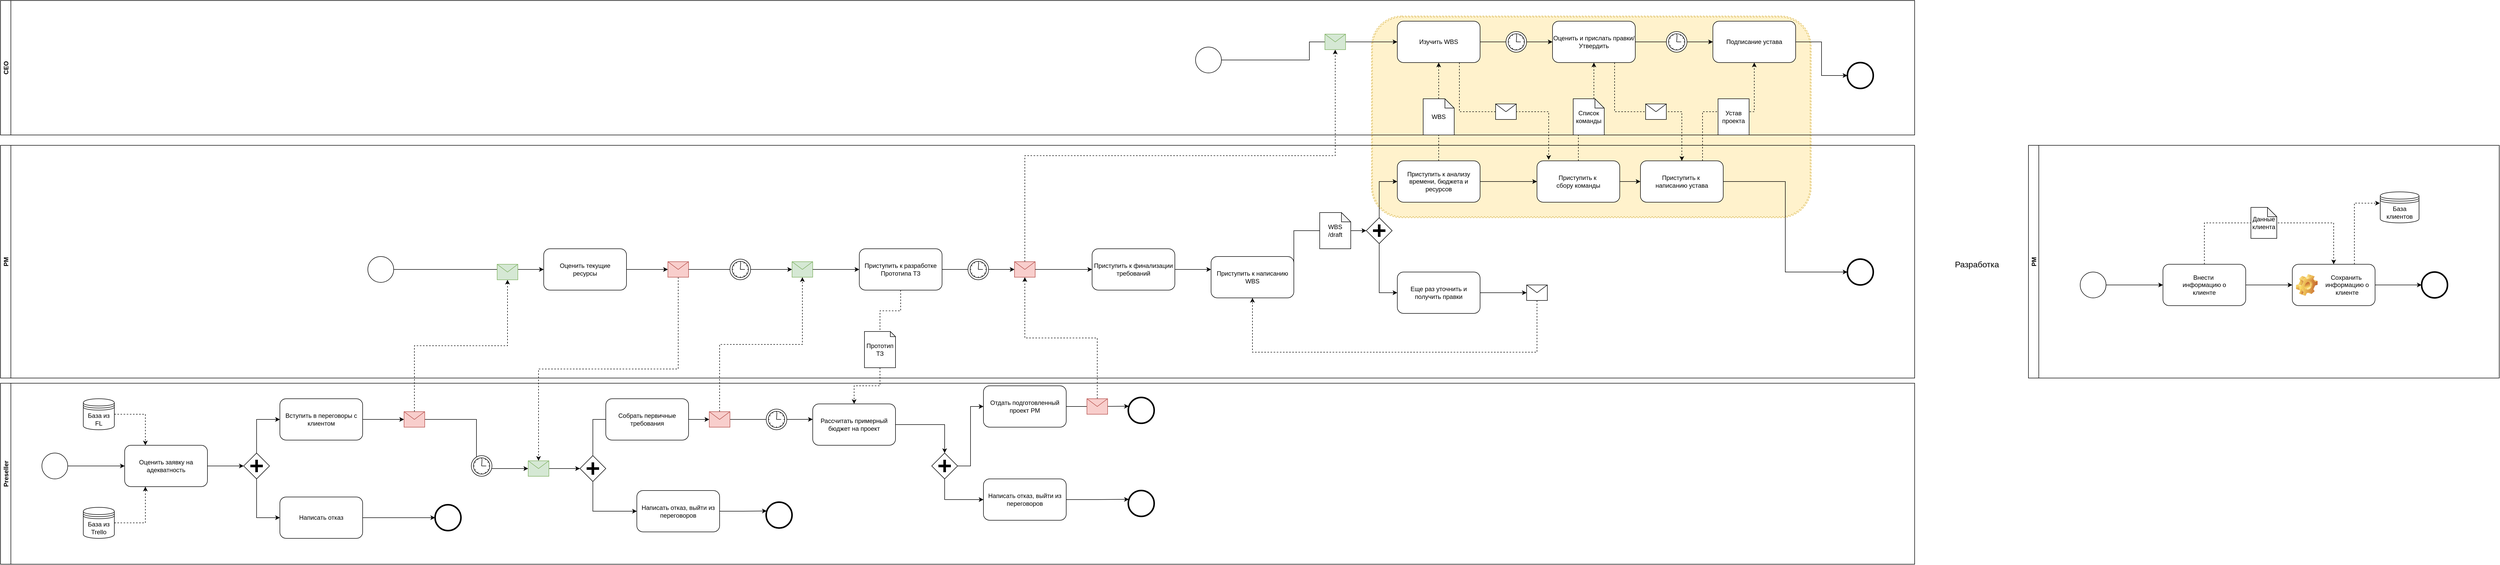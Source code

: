 <mxfile version="15.7.0" type="github">
  <diagram name="Page-1" id="2a216829-ef6e-dabb-86c1-c78162f3ba2b">
    <mxGraphModel dx="1694" dy="877" grid="1" gridSize="10" guides="1" tooltips="1" connect="1" arrows="1" fold="1" page="1" pageScale="1" pageWidth="850" pageHeight="1100" background="none" math="0" shadow="0">
      <root>
        <mxCell id="0" />
        <mxCell id="1" parent="0" />
        <mxCell id="OoCEB7M5SsP2-gog_9_L-263" value="" style="shape=ext;double=1;rounded=1;whiteSpace=wrap;html=1;dashed=1;fontSize=16;align=center;fillColor=#fff2cc;strokeColor=#d6b656;" vertex="1" parent="1">
          <mxGeometry x="2780" y="30" width="850" height="390" as="geometry" />
        </mxCell>
        <mxCell id="OoCEB7M5SsP2-gog_9_L-33" style="edgeStyle=orthogonalEdgeStyle;rounded=0;orthogonalLoop=1;jettySize=auto;html=1;exitX=1;exitY=0.5;exitDx=0;exitDy=0;entryX=0;entryY=0.5;entryDx=0;entryDy=0;" edge="1" parent="1" source="OoCEB7M5SsP2-gog_9_L-34" target="OoCEB7M5SsP2-gog_9_L-38">
          <mxGeometry relative="1" as="geometry" />
        </mxCell>
        <mxCell id="OoCEB7M5SsP2-gog_9_L-34" value="" style="shape=mxgraph.bpmn.shape;html=1;verticalLabelPosition=bottom;labelBackgroundColor=#ffffff;verticalAlign=top;perimeter=ellipsePerimeter;outline=standard;symbol=general;" vertex="1" parent="1">
          <mxGeometry x="210" y="875" width="50" height="50" as="geometry" />
        </mxCell>
        <mxCell id="OoCEB7M5SsP2-gog_9_L-50" style="edgeStyle=orthogonalEdgeStyle;rounded=0;orthogonalLoop=1;jettySize=auto;html=1;exitX=1;exitY=0.5;exitDx=0;exitDy=0;entryX=0;entryY=0.5;entryDx=0;entryDy=0;" edge="1" parent="1" source="OoCEB7M5SsP2-gog_9_L-38" target="OoCEB7M5SsP2-gog_9_L-49">
          <mxGeometry relative="1" as="geometry" />
        </mxCell>
        <mxCell id="OoCEB7M5SsP2-gog_9_L-38" value="&lt;span style=&quot;white-space: pre&quot;&gt;О&lt;/span&gt;ценить заявку на&lt;br&gt;адекватность" style="shape=ext;rounded=1;html=1;whiteSpace=wrap;" vertex="1" parent="1">
          <mxGeometry x="370" y="860" width="160" height="80" as="geometry" />
        </mxCell>
        <mxCell id="OoCEB7M5SsP2-gog_9_L-46" style="edgeStyle=orthogonalEdgeStyle;rounded=0;orthogonalLoop=1;jettySize=auto;html=1;exitX=1;exitY=0.5;exitDx=0;exitDy=0;entryX=0.25;entryY=0;entryDx=0;entryDy=0;dashed=1;" edge="1" parent="1" source="OoCEB7M5SsP2-gog_9_L-45" target="OoCEB7M5SsP2-gog_9_L-38">
          <mxGeometry relative="1" as="geometry" />
        </mxCell>
        <mxCell id="OoCEB7M5SsP2-gog_9_L-45" value="База из&lt;br&gt;FL" style="shape=datastore;whiteSpace=wrap;html=1;align=center;" vertex="1" parent="1">
          <mxGeometry x="290" y="770" width="60" height="60" as="geometry" />
        </mxCell>
        <mxCell id="OoCEB7M5SsP2-gog_9_L-48" style="edgeStyle=orthogonalEdgeStyle;rounded=0;orthogonalLoop=1;jettySize=auto;html=1;exitX=1;exitY=0.5;exitDx=0;exitDy=0;entryX=0.25;entryY=1;entryDx=0;entryDy=0;dashed=1;" edge="1" parent="1" source="OoCEB7M5SsP2-gog_9_L-47" target="OoCEB7M5SsP2-gog_9_L-38">
          <mxGeometry relative="1" as="geometry" />
        </mxCell>
        <mxCell id="OoCEB7M5SsP2-gog_9_L-47" value="База из Trello" style="shape=datastore;whiteSpace=wrap;html=1;align=center;" vertex="1" parent="1">
          <mxGeometry x="290" y="980" width="60" height="60" as="geometry" />
        </mxCell>
        <mxCell id="OoCEB7M5SsP2-gog_9_L-57" style="edgeStyle=orthogonalEdgeStyle;rounded=0;orthogonalLoop=1;jettySize=auto;html=1;exitX=0.5;exitY=0;exitDx=0;exitDy=0;entryX=0;entryY=0.5;entryDx=0;entryDy=0;" edge="1" parent="1" source="OoCEB7M5SsP2-gog_9_L-49" target="OoCEB7M5SsP2-gog_9_L-54">
          <mxGeometry relative="1" as="geometry" />
        </mxCell>
        <mxCell id="OoCEB7M5SsP2-gog_9_L-58" style="edgeStyle=orthogonalEdgeStyle;rounded=0;orthogonalLoop=1;jettySize=auto;html=1;exitX=0.5;exitY=1;exitDx=0;exitDy=0;entryX=0;entryY=0.5;entryDx=0;entryDy=0;" edge="1" parent="1" source="OoCEB7M5SsP2-gog_9_L-49" target="OoCEB7M5SsP2-gog_9_L-56">
          <mxGeometry relative="1" as="geometry" />
        </mxCell>
        <mxCell id="OoCEB7M5SsP2-gog_9_L-49" value="" style="shape=mxgraph.bpmn.shape;html=1;verticalLabelPosition=bottom;labelBackgroundColor=#ffffff;verticalAlign=top;perimeter=rhombusPerimeter;background=gateway;outline=none;symbol=parallelGw;" vertex="1" parent="1">
          <mxGeometry x="600" y="875" width="50" height="50" as="geometry" />
        </mxCell>
        <mxCell id="OoCEB7M5SsP2-gog_9_L-155" style="edgeStyle=orthogonalEdgeStyle;rounded=0;orthogonalLoop=1;jettySize=auto;html=1;exitX=1;exitY=0.5;exitDx=0;exitDy=0;entryX=0;entryY=0.5;entryDx=0;entryDy=0;" edge="1" parent="1" source="OoCEB7M5SsP2-gog_9_L-54" target="OoCEB7M5SsP2-gog_9_L-65">
          <mxGeometry relative="1" as="geometry" />
        </mxCell>
        <mxCell id="OoCEB7M5SsP2-gog_9_L-54" value="Вступить в переговоры с клиентом" style="shape=ext;rounded=1;html=1;whiteSpace=wrap;" vertex="1" parent="1">
          <mxGeometry x="670" y="770" width="160" height="80" as="geometry" />
        </mxCell>
        <mxCell id="OoCEB7M5SsP2-gog_9_L-103" style="edgeStyle=orthogonalEdgeStyle;rounded=0;orthogonalLoop=1;jettySize=auto;html=1;exitX=1;exitY=0.5;exitDx=0;exitDy=0;entryX=0;entryY=0.5;entryDx=0;entryDy=0;" edge="1" parent="1" source="OoCEB7M5SsP2-gog_9_L-56" target="OoCEB7M5SsP2-gog_9_L-101">
          <mxGeometry relative="1" as="geometry" />
        </mxCell>
        <mxCell id="OoCEB7M5SsP2-gog_9_L-56" value="Написать отказ" style="shape=ext;rounded=1;html=1;whiteSpace=wrap;" vertex="1" parent="1">
          <mxGeometry x="670" y="960" width="160" height="80" as="geometry" />
        </mxCell>
        <mxCell id="OoCEB7M5SsP2-gog_9_L-100" style="edgeStyle=orthogonalEdgeStyle;rounded=0;orthogonalLoop=1;jettySize=auto;html=1;exitX=0.5;exitY=0;exitDx=0;exitDy=0;entryX=0.5;entryY=1;entryDx=0;entryDy=0;dashed=1;" edge="1" parent="1" source="OoCEB7M5SsP2-gog_9_L-65" target="OoCEB7M5SsP2-gog_9_L-98">
          <mxGeometry relative="1" as="geometry" />
        </mxCell>
        <mxCell id="OoCEB7M5SsP2-gog_9_L-161" style="edgeStyle=orthogonalEdgeStyle;rounded=0;orthogonalLoop=1;jettySize=auto;html=1;exitX=1;exitY=0.5;exitDx=0;exitDy=0;entryX=0;entryY=0.5;entryDx=0;entryDy=0;" edge="1" parent="1" source="OoCEB7M5SsP2-gog_9_L-65" target="OoCEB7M5SsP2-gog_9_L-119">
          <mxGeometry relative="1" as="geometry" />
        </mxCell>
        <mxCell id="OoCEB7M5SsP2-gog_9_L-65" value="" style="shape=message;whiteSpace=wrap;html=1;fillColor=#f8cecc;strokeColor=#b85450;" vertex="1" parent="1">
          <mxGeometry x="910" y="795" width="40" height="30" as="geometry" />
        </mxCell>
        <mxCell id="OoCEB7M5SsP2-gog_9_L-106" style="edgeStyle=orthogonalEdgeStyle;rounded=0;orthogonalLoop=1;jettySize=auto;html=1;exitX=0.5;exitY=1;exitDx=0;exitDy=0;entryX=0;entryY=0.5;entryDx=0;entryDy=0;" edge="1" parent="1" source="OoCEB7M5SsP2-gog_9_L-96" target="OoCEB7M5SsP2-gog_9_L-105">
          <mxGeometry relative="1" as="geometry" />
        </mxCell>
        <mxCell id="OoCEB7M5SsP2-gog_9_L-96" value="" style="shape=mxgraph.bpmn.shape;html=1;verticalLabelPosition=bottom;labelBackgroundColor=#ffffff;verticalAlign=top;perimeter=rhombusPerimeter;background=gateway;outline=none;symbol=parallelGw;" vertex="1" parent="1">
          <mxGeometry x="1250" y="880" width="50" height="50" as="geometry" />
        </mxCell>
        <mxCell id="OoCEB7M5SsP2-gog_9_L-101" value="" style="shape=mxgraph.bpmn.shape;html=1;verticalLabelPosition=bottom;labelBackgroundColor=#ffffff;verticalAlign=top;perimeter=ellipsePerimeter;outline=end;symbol=general;" vertex="1" parent="1">
          <mxGeometry x="970" y="975" width="50" height="50" as="geometry" />
        </mxCell>
        <mxCell id="OoCEB7M5SsP2-gog_9_L-125" style="edgeStyle=orthogonalEdgeStyle;rounded=0;orthogonalLoop=1;jettySize=auto;html=1;exitX=1;exitY=0.5;exitDx=0;exitDy=0;entryX=0.02;entryY=0.34;entryDx=0;entryDy=0;entryPerimeter=0;" edge="1" parent="1" source="OoCEB7M5SsP2-gog_9_L-105" target="OoCEB7M5SsP2-gog_9_L-124">
          <mxGeometry relative="1" as="geometry" />
        </mxCell>
        <mxCell id="OoCEB7M5SsP2-gog_9_L-105" value="Написать отказ, выйти из переговоров" style="shape=ext;rounded=1;html=1;whiteSpace=wrap;" vertex="1" parent="1">
          <mxGeometry x="1360" y="947.5" width="160" height="80" as="geometry" />
        </mxCell>
        <mxCell id="OoCEB7M5SsP2-gog_9_L-128" style="edgeStyle=orthogonalEdgeStyle;rounded=0;orthogonalLoop=1;jettySize=auto;html=1;exitX=0.5;exitY=0;exitDx=0;exitDy=0;entryX=0.5;entryY=1;entryDx=0;entryDy=0;dashed=1;" edge="1" parent="1" source="OoCEB7M5SsP2-gog_9_L-108" target="OoCEB7M5SsP2-gog_9_L-126">
          <mxGeometry relative="1" as="geometry" />
        </mxCell>
        <mxCell id="OoCEB7M5SsP2-gog_9_L-153" style="edgeStyle=orthogonalEdgeStyle;rounded=0;orthogonalLoop=1;jettySize=auto;html=1;exitX=1;exitY=0.5;exitDx=0;exitDy=0;entryX=0;entryY=0.374;entryDx=0;entryDy=0;entryPerimeter=0;" edge="1" parent="1" source="OoCEB7M5SsP2-gog_9_L-108" target="OoCEB7M5SsP2-gog_9_L-110">
          <mxGeometry relative="1" as="geometry" />
        </mxCell>
        <mxCell id="OoCEB7M5SsP2-gog_9_L-108" value="" style="shape=message;whiteSpace=wrap;html=1;fillColor=#f8cecc;strokeColor=#b85450;" vertex="1" parent="1">
          <mxGeometry x="1500" y="795" width="40" height="30" as="geometry" />
        </mxCell>
        <mxCell id="OoCEB7M5SsP2-gog_9_L-137" style="edgeStyle=orthogonalEdgeStyle;rounded=0;orthogonalLoop=1;jettySize=auto;html=1;exitX=1;exitY=0.5;exitDx=0;exitDy=0;entryX=0.5;entryY=0;entryDx=0;entryDy=0;" edge="1" parent="1" source="OoCEB7M5SsP2-gog_9_L-110" target="OoCEB7M5SsP2-gog_9_L-136">
          <mxGeometry relative="1" as="geometry" />
        </mxCell>
        <mxCell id="OoCEB7M5SsP2-gog_9_L-110" value="Рассчитать примерный бюджет на проект" style="shape=ext;rounded=1;html=1;whiteSpace=wrap;" vertex="1" parent="1">
          <mxGeometry x="1700" y="780" width="160" height="80" as="geometry" />
        </mxCell>
        <mxCell id="OoCEB7M5SsP2-gog_9_L-111" value="" style="shape=mxgraph.bpmn.timer_start;perimeter=ellipsePerimeter;html=1;labelPosition=right;labelBackgroundColor=#ffffff;align=left;" vertex="1" parent="1">
          <mxGeometry x="1610" y="785" width="40" height="50" as="geometry" />
        </mxCell>
        <mxCell id="OoCEB7M5SsP2-gog_9_L-123" style="edgeStyle=orthogonalEdgeStyle;rounded=0;orthogonalLoop=1;jettySize=auto;html=1;exitX=0.5;exitY=1;exitDx=0;exitDy=0;entryX=0.5;entryY=0;entryDx=0;entryDy=0;dashed=1;" edge="1" parent="1" source="OoCEB7M5SsP2-gog_9_L-117" target="OoCEB7M5SsP2-gog_9_L-119">
          <mxGeometry relative="1" as="geometry" />
        </mxCell>
        <mxCell id="OoCEB7M5SsP2-gog_9_L-159" style="edgeStyle=orthogonalEdgeStyle;rounded=0;orthogonalLoop=1;jettySize=auto;html=1;exitX=1;exitY=0.5;exitDx=0;exitDy=0;entryX=0;entryY=0.5;entryDx=0;entryDy=0;" edge="1" parent="1" source="OoCEB7M5SsP2-gog_9_L-119" target="OoCEB7M5SsP2-gog_9_L-96">
          <mxGeometry relative="1" as="geometry" />
        </mxCell>
        <mxCell id="OoCEB7M5SsP2-gog_9_L-119" value="" style="shape=message;whiteSpace=wrap;html=1;fillColor=#d5e8d4;strokeColor=#82b366;" vertex="1" parent="1">
          <mxGeometry x="1150" y="890" width="40" height="30" as="geometry" />
        </mxCell>
        <mxCell id="OoCEB7M5SsP2-gog_9_L-124" value="" style="shape=mxgraph.bpmn.shape;html=1;verticalLabelPosition=bottom;labelBackgroundColor=#ffffff;verticalAlign=top;perimeter=ellipsePerimeter;outline=end;symbol=general;" vertex="1" parent="1">
          <mxGeometry x="1610" y="970" width="50" height="50" as="geometry" />
        </mxCell>
        <mxCell id="OoCEB7M5SsP2-gog_9_L-135" style="edgeStyle=orthogonalEdgeStyle;rounded=0;orthogonalLoop=1;jettySize=auto;html=1;exitX=0.5;exitY=1;exitDx=0;exitDy=0;entryX=0.5;entryY=0;entryDx=0;entryDy=0;dashed=1;startArrow=none;" edge="1" parent="1" source="OoCEB7M5SsP2-gog_9_L-131" target="OoCEB7M5SsP2-gog_9_L-110">
          <mxGeometry relative="1" as="geometry" />
        </mxCell>
        <mxCell id="OoCEB7M5SsP2-gog_9_L-152" style="edgeStyle=orthogonalEdgeStyle;rounded=0;orthogonalLoop=1;jettySize=auto;html=1;exitX=1;exitY=0.5;exitDx=0;exitDy=0;entryX=0;entryY=0.5;entryDx=0;entryDy=0;" edge="1" parent="1" source="OoCEB7M5SsP2-gog_9_L-132" target="OoCEB7M5SsP2-gog_9_L-108">
          <mxGeometry relative="1" as="geometry" />
        </mxCell>
        <mxCell id="OoCEB7M5SsP2-gog_9_L-132" value="Собрать первичные&lt;br&gt;требования" style="shape=ext;rounded=1;html=1;whiteSpace=wrap;" vertex="1" parent="1">
          <mxGeometry x="1300" y="770" width="160" height="80" as="geometry" />
        </mxCell>
        <mxCell id="OoCEB7M5SsP2-gog_9_L-133" value="" style="edgeStyle=orthogonalEdgeStyle;rounded=0;orthogonalLoop=1;jettySize=auto;html=1;exitX=0.5;exitY=0;exitDx=0;exitDy=0;entryX=0;entryY=0.5;entryDx=0;entryDy=0;endArrow=none;" edge="1" parent="1" source="OoCEB7M5SsP2-gog_9_L-96" target="OoCEB7M5SsP2-gog_9_L-132">
          <mxGeometry relative="1" as="geometry">
            <mxPoint x="1275" y="880" as="sourcePoint" />
            <mxPoint x="1500" y="810" as="targetPoint" />
          </mxGeometry>
        </mxCell>
        <mxCell id="OoCEB7M5SsP2-gog_9_L-141" style="edgeStyle=orthogonalEdgeStyle;rounded=0;orthogonalLoop=1;jettySize=auto;html=1;exitX=0.5;exitY=1;exitDx=0;exitDy=0;entryX=0;entryY=0.5;entryDx=0;entryDy=0;" edge="1" parent="1" source="OoCEB7M5SsP2-gog_9_L-136" target="OoCEB7M5SsP2-gog_9_L-139">
          <mxGeometry relative="1" as="geometry" />
        </mxCell>
        <mxCell id="OoCEB7M5SsP2-gog_9_L-146" style="edgeStyle=orthogonalEdgeStyle;rounded=0;orthogonalLoop=1;jettySize=auto;html=1;exitX=1;exitY=0.5;exitDx=0;exitDy=0;entryX=0;entryY=0.5;entryDx=0;entryDy=0;" edge="1" parent="1" source="OoCEB7M5SsP2-gog_9_L-136" target="OoCEB7M5SsP2-gog_9_L-144">
          <mxGeometry relative="1" as="geometry" />
        </mxCell>
        <mxCell id="OoCEB7M5SsP2-gog_9_L-136" value="" style="shape=mxgraph.bpmn.shape;html=1;verticalLabelPosition=bottom;labelBackgroundColor=#ffffff;verticalAlign=top;perimeter=rhombusPerimeter;background=gateway;outline=none;symbol=parallelGw;" vertex="1" parent="1">
          <mxGeometry x="1930" y="875" width="50" height="50" as="geometry" />
        </mxCell>
        <mxCell id="OoCEB7M5SsP2-gog_9_L-138" style="edgeStyle=orthogonalEdgeStyle;rounded=0;orthogonalLoop=1;jettySize=auto;html=1;exitX=1;exitY=0.5;exitDx=0;exitDy=0;entryX=0.02;entryY=0.34;entryDx=0;entryDy=0;entryPerimeter=0;" edge="1" parent="1" source="OoCEB7M5SsP2-gog_9_L-139" target="OoCEB7M5SsP2-gog_9_L-140">
          <mxGeometry relative="1" as="geometry" />
        </mxCell>
        <mxCell id="OoCEB7M5SsP2-gog_9_L-139" value="Написать отказ, выйти из переговоров" style="shape=ext;rounded=1;html=1;whiteSpace=wrap;" vertex="1" parent="1">
          <mxGeometry x="2030" y="925" width="160" height="80" as="geometry" />
        </mxCell>
        <mxCell id="OoCEB7M5SsP2-gog_9_L-143" style="edgeStyle=orthogonalEdgeStyle;rounded=0;orthogonalLoop=1;jettySize=auto;html=1;exitX=1;exitY=0.5;exitDx=0;exitDy=0;entryX=0.02;entryY=0.34;entryDx=0;entryDy=0;entryPerimeter=0;" edge="1" parent="1" source="OoCEB7M5SsP2-gog_9_L-144" target="OoCEB7M5SsP2-gog_9_L-145">
          <mxGeometry relative="1" as="geometry" />
        </mxCell>
        <mxCell id="OoCEB7M5SsP2-gog_9_L-144" value="Отдать подготовленный проект PM" style="shape=ext;rounded=1;html=1;whiteSpace=wrap;" vertex="1" parent="1">
          <mxGeometry x="2030" y="745" width="160" height="80" as="geometry" />
        </mxCell>
        <mxCell id="OoCEB7M5SsP2-gog_9_L-145" value="" style="shape=mxgraph.bpmn.shape;html=1;verticalLabelPosition=bottom;labelBackgroundColor=#ffffff;verticalAlign=top;perimeter=ellipsePerimeter;outline=end;symbol=general;" vertex="1" parent="1">
          <mxGeometry x="2310" y="767.5" width="50" height="50" as="geometry" />
        </mxCell>
        <mxCell id="OoCEB7M5SsP2-gog_9_L-154" style="edgeStyle=orthogonalEdgeStyle;rounded=0;orthogonalLoop=1;jettySize=auto;html=1;exitX=0.5;exitY=0;exitDx=0;exitDy=0;entryX=0.5;entryY=1;entryDx=0;entryDy=0;dashed=1;" edge="1" parent="1" source="OoCEB7M5SsP2-gog_9_L-147" target="OoCEB7M5SsP2-gog_9_L-148">
          <mxGeometry relative="1" as="geometry" />
        </mxCell>
        <mxCell id="OoCEB7M5SsP2-gog_9_L-147" value="" style="shape=message;whiteSpace=wrap;html=1;fillColor=#f8cecc;strokeColor=#b85450;" vertex="1" parent="1">
          <mxGeometry x="2230" y="770" width="40" height="30" as="geometry" />
        </mxCell>
        <mxCell id="OoCEB7M5SsP2-gog_9_L-213" style="edgeStyle=orthogonalEdgeStyle;rounded=0;orthogonalLoop=1;jettySize=auto;html=1;exitX=0.5;exitY=0;exitDx=0;exitDy=0;entryX=0.5;entryY=1;entryDx=0;entryDy=0;dashed=1;" edge="1" parent="1" source="OoCEB7M5SsP2-gog_9_L-148" target="OoCEB7M5SsP2-gog_9_L-211">
          <mxGeometry relative="1" as="geometry" />
        </mxCell>
        <mxCell id="OoCEB7M5SsP2-gog_9_L-156" value="" style="shape=mxgraph.bpmn.timer_start;perimeter=ellipsePerimeter;html=1;labelPosition=right;labelBackgroundColor=#ffffff;align=left;" vertex="1" parent="1">
          <mxGeometry x="1040" y="875" width="40" height="50" as="geometry" />
        </mxCell>
        <mxCell id="OoCEB7M5SsP2-gog_9_L-171" style="edgeStyle=orthogonalEdgeStyle;rounded=0;orthogonalLoop=1;jettySize=auto;html=1;exitX=1;exitY=0.5;exitDx=0;exitDy=0;entryX=0;entryY=0.5;entryDx=0;entryDy=0;" edge="1" parent="1" source="OoCEB7M5SsP2-gog_9_L-166" target="OoCEB7M5SsP2-gog_9_L-170">
          <mxGeometry relative="1" as="geometry">
            <Array as="points">
              <mxPoint x="2630" y="445" />
            </Array>
          </mxGeometry>
        </mxCell>
        <mxCell id="OoCEB7M5SsP2-gog_9_L-168" value="WBS&lt;br&gt;/draft" style="shape=note;whiteSpace=wrap;html=1;backgroundOutline=1;darkOpacity=0.05;align=center;size=18;" vertex="1" parent="1">
          <mxGeometry x="2680" y="410" width="60" height="70" as="geometry" />
        </mxCell>
        <mxCell id="OoCEB7M5SsP2-gog_9_L-174" style="edgeStyle=orthogonalEdgeStyle;rounded=0;orthogonalLoop=1;jettySize=auto;html=1;exitX=0.5;exitY=1;exitDx=0;exitDy=0;entryX=0;entryY=0.5;entryDx=0;entryDy=0;" edge="1" parent="1" source="OoCEB7M5SsP2-gog_9_L-170" target="OoCEB7M5SsP2-gog_9_L-173">
          <mxGeometry relative="1" as="geometry" />
        </mxCell>
        <mxCell id="OoCEB7M5SsP2-gog_9_L-184" style="edgeStyle=orthogonalEdgeStyle;rounded=0;orthogonalLoop=1;jettySize=auto;html=1;exitX=0.5;exitY=0;exitDx=0;exitDy=0;entryX=0;entryY=0.5;entryDx=0;entryDy=0;" edge="1" parent="1" source="OoCEB7M5SsP2-gog_9_L-170" target="OoCEB7M5SsP2-gog_9_L-181">
          <mxGeometry relative="1" as="geometry" />
        </mxCell>
        <mxCell id="OoCEB7M5SsP2-gog_9_L-170" value="" style="shape=mxgraph.bpmn.shape;html=1;verticalLabelPosition=bottom;labelBackgroundColor=#ffffff;verticalAlign=top;perimeter=rhombusPerimeter;background=gateway;outline=none;symbol=parallelGw;" vertex="1" parent="1">
          <mxGeometry x="2770" y="420" width="50" height="50" as="geometry" />
        </mxCell>
        <mxCell id="OoCEB7M5SsP2-gog_9_L-183" style="edgeStyle=orthogonalEdgeStyle;rounded=0;orthogonalLoop=1;jettySize=auto;html=1;exitX=1;exitY=0.5;exitDx=0;exitDy=0;entryX=0;entryY=0.5;entryDx=0;entryDy=0;" edge="1" parent="1" source="OoCEB7M5SsP2-gog_9_L-173" target="OoCEB7M5SsP2-gog_9_L-178">
          <mxGeometry relative="1" as="geometry" />
        </mxCell>
        <mxCell id="OoCEB7M5SsP2-gog_9_L-173" value="Еще раз уточнить и получить правки" style="shape=ext;rounded=1;html=1;whiteSpace=wrap;" vertex="1" parent="1">
          <mxGeometry x="2830" y="525" width="160" height="80" as="geometry" />
        </mxCell>
        <mxCell id="OoCEB7M5SsP2-gog_9_L-180" style="edgeStyle=orthogonalEdgeStyle;rounded=0;orthogonalLoop=1;jettySize=auto;html=1;exitX=0.5;exitY=1;exitDx=0;exitDy=0;entryX=0.5;entryY=1;entryDx=0;entryDy=0;dashed=1;" edge="1" parent="1" source="OoCEB7M5SsP2-gog_9_L-178" target="OoCEB7M5SsP2-gog_9_L-166">
          <mxGeometry relative="1" as="geometry">
            <Array as="points">
              <mxPoint x="3100" y="680" />
              <mxPoint x="2550" y="680" />
            </Array>
          </mxGeometry>
        </mxCell>
        <mxCell id="OoCEB7M5SsP2-gog_9_L-178" value="" style="shape=message;whiteSpace=wrap;html=1;" vertex="1" parent="1">
          <mxGeometry x="3080" y="550" width="40" height="30" as="geometry" />
        </mxCell>
        <mxCell id="OoCEB7M5SsP2-gog_9_L-186" style="edgeStyle=orthogonalEdgeStyle;rounded=0;orthogonalLoop=1;jettySize=auto;html=1;exitX=0.5;exitY=0;exitDx=0;exitDy=0;entryX=0.5;entryY=1;entryDx=0;entryDy=0;startArrow=none;dashed=1;" edge="1" parent="1" source="OoCEB7M5SsP2-gog_9_L-187" target="OoCEB7M5SsP2-gog_9_L-185">
          <mxGeometry relative="1" as="geometry" />
        </mxCell>
        <mxCell id="OoCEB7M5SsP2-gog_9_L-192" style="edgeStyle=orthogonalEdgeStyle;rounded=0;orthogonalLoop=1;jettySize=auto;html=1;exitX=1;exitY=0.5;exitDx=0;exitDy=0;entryX=0;entryY=0.5;entryDx=0;entryDy=0;" edge="1" parent="1" source="OoCEB7M5SsP2-gog_9_L-181" target="OoCEB7M5SsP2-gog_9_L-191">
          <mxGeometry relative="1" as="geometry" />
        </mxCell>
        <mxCell id="OoCEB7M5SsP2-gog_9_L-181" value="Приступить к анализу времени, бюджета и ресурсов" style="shape=ext;rounded=1;html=1;whiteSpace=wrap;" vertex="1" parent="1">
          <mxGeometry x="2830" y="310" width="160" height="80" as="geometry" />
        </mxCell>
        <mxCell id="OoCEB7M5SsP2-gog_9_L-200" style="edgeStyle=orthogonalEdgeStyle;rounded=0;orthogonalLoop=1;jettySize=auto;html=1;exitX=0.75;exitY=1;exitDx=0;exitDy=0;entryX=0.141;entryY=-0.025;entryDx=0;entryDy=0;entryPerimeter=0;dashed=1;" edge="1" parent="1" source="OoCEB7M5SsP2-gog_9_L-185" target="OoCEB7M5SsP2-gog_9_L-191">
          <mxGeometry relative="1" as="geometry" />
        </mxCell>
        <mxCell id="OoCEB7M5SsP2-gog_9_L-187" value="WBS" style="shape=note;whiteSpace=wrap;html=1;backgroundOutline=1;darkOpacity=0.05;align=center;size=18;" vertex="1" parent="1">
          <mxGeometry x="2880" y="190" width="60" height="70" as="geometry" />
        </mxCell>
        <mxCell id="OoCEB7M5SsP2-gog_9_L-188" value="" style="edgeStyle=orthogonalEdgeStyle;rounded=0;orthogonalLoop=1;jettySize=auto;html=1;exitX=0.5;exitY=0;exitDx=0;exitDy=0;entryX=0.5;entryY=1;entryDx=0;entryDy=0;endArrow=none;dashed=1;" edge="1" parent="1" source="OoCEB7M5SsP2-gog_9_L-181" target="OoCEB7M5SsP2-gog_9_L-187">
          <mxGeometry relative="1" as="geometry">
            <mxPoint x="2910" y="310" as="sourcePoint" />
            <mxPoint x="2910" y="200" as="targetPoint" />
          </mxGeometry>
        </mxCell>
        <mxCell id="OoCEB7M5SsP2-gog_9_L-199" style="edgeStyle=orthogonalEdgeStyle;rounded=0;orthogonalLoop=1;jettySize=auto;html=1;exitX=0.75;exitY=1;exitDx=0;exitDy=0;entryX=0.5;entryY=0;entryDx=0;entryDy=0;dashed=1;" edge="1" parent="1" source="OoCEB7M5SsP2-gog_9_L-190" target="OoCEB7M5SsP2-gog_9_L-196">
          <mxGeometry relative="1" as="geometry" />
        </mxCell>
        <mxCell id="OoCEB7M5SsP2-gog_9_L-195" style="edgeStyle=orthogonalEdgeStyle;rounded=0;orthogonalLoop=1;jettySize=auto;html=1;exitX=0.5;exitY=0;exitDx=0;exitDy=0;entryX=0.5;entryY=1;entryDx=0;entryDy=0;dashed=1;" edge="1" parent="1" source="OoCEB7M5SsP2-gog_9_L-191" target="OoCEB7M5SsP2-gog_9_L-190">
          <mxGeometry relative="1" as="geometry" />
        </mxCell>
        <mxCell id="OoCEB7M5SsP2-gog_9_L-207" style="edgeStyle=orthogonalEdgeStyle;rounded=0;orthogonalLoop=1;jettySize=auto;html=1;exitX=1;exitY=0.5;exitDx=0;exitDy=0;entryX=0;entryY=0.5;entryDx=0;entryDy=0;" edge="1" parent="1" source="OoCEB7M5SsP2-gog_9_L-191" target="OoCEB7M5SsP2-gog_9_L-196">
          <mxGeometry relative="1" as="geometry" />
        </mxCell>
        <mxCell id="OoCEB7M5SsP2-gog_9_L-191" value="Приступить к&amp;nbsp;&lt;br&gt;сбору команды" style="shape=ext;rounded=1;html=1;whiteSpace=wrap;" vertex="1" parent="1">
          <mxGeometry x="3100" y="310" width="160" height="80" as="geometry" />
        </mxCell>
        <mxCell id="OoCEB7M5SsP2-gog_9_L-193" value="" style="shape=message;whiteSpace=wrap;html=1;" vertex="1" parent="1">
          <mxGeometry x="3020" y="200" width="40" height="30" as="geometry" />
        </mxCell>
        <mxCell id="OoCEB7M5SsP2-gog_9_L-206" style="edgeStyle=orthogonalEdgeStyle;rounded=0;orthogonalLoop=1;jettySize=auto;html=1;exitX=0.75;exitY=0;exitDx=0;exitDy=0;entryX=0.5;entryY=1;entryDx=0;entryDy=0;dashed=1;" edge="1" parent="1" source="OoCEB7M5SsP2-gog_9_L-196" target="OoCEB7M5SsP2-gog_9_L-201">
          <mxGeometry relative="1" as="geometry" />
        </mxCell>
        <mxCell id="OoCEB7M5SsP2-gog_9_L-240" style="edgeStyle=orthogonalEdgeStyle;rounded=0;orthogonalLoop=1;jettySize=auto;html=1;exitX=1;exitY=0.5;exitDx=0;exitDy=0;entryX=0;entryY=0.5;entryDx=0;entryDy=0;" edge="1" parent="1" source="OoCEB7M5SsP2-gog_9_L-196" target="OoCEB7M5SsP2-gog_9_L-234">
          <mxGeometry relative="1" as="geometry" />
        </mxCell>
        <mxCell id="OoCEB7M5SsP2-gog_9_L-196" value="Приступить к&amp;nbsp;&lt;br&gt;написанию устава" style="shape=ext;rounded=1;html=1;whiteSpace=wrap;" vertex="1" parent="1">
          <mxGeometry x="3300" y="310" width="160" height="80" as="geometry" />
        </mxCell>
        <mxCell id="OoCEB7M5SsP2-gog_9_L-220" value="CEO" style="swimlane;startSize=20;horizontal=0;align=center;" vertex="1" parent="1">
          <mxGeometry x="130" width="3700" height="260" as="geometry" />
        </mxCell>
        <mxCell id="OoCEB7M5SsP2-gog_9_L-185" value="Изучить WBS" style="shape=ext;rounded=1;html=1;whiteSpace=wrap;" vertex="1" parent="OoCEB7M5SsP2-gog_9_L-220">
          <mxGeometry x="2700" y="40" width="160" height="80" as="geometry" />
        </mxCell>
        <mxCell id="OoCEB7M5SsP2-gog_9_L-190" value="Оценить и прислать правки/ Утвердить" style="shape=ext;rounded=1;html=1;whiteSpace=wrap;" vertex="1" parent="OoCEB7M5SsP2-gog_9_L-220">
          <mxGeometry x="3000" y="40" width="160" height="80" as="geometry" />
        </mxCell>
        <mxCell id="OoCEB7M5SsP2-gog_9_L-208" style="edgeStyle=orthogonalEdgeStyle;rounded=0;orthogonalLoop=1;jettySize=auto;html=1;exitX=1;exitY=0.5;exitDx=0;exitDy=0;entryX=0;entryY=0.5;entryDx=0;entryDy=0;" edge="1" parent="OoCEB7M5SsP2-gog_9_L-220" source="OoCEB7M5SsP2-gog_9_L-185" target="OoCEB7M5SsP2-gog_9_L-190">
          <mxGeometry relative="1" as="geometry" />
        </mxCell>
        <mxCell id="OoCEB7M5SsP2-gog_9_L-201" value="Подписание устава" style="shape=ext;rounded=1;html=1;whiteSpace=wrap;" vertex="1" parent="OoCEB7M5SsP2-gog_9_L-220">
          <mxGeometry x="3310" y="40" width="160" height="80" as="geometry" />
        </mxCell>
        <mxCell id="OoCEB7M5SsP2-gog_9_L-209" style="edgeStyle=orthogonalEdgeStyle;rounded=0;orthogonalLoop=1;jettySize=auto;html=1;exitX=1;exitY=0.5;exitDx=0;exitDy=0;entryX=0;entryY=0.5;entryDx=0;entryDy=0;" edge="1" parent="OoCEB7M5SsP2-gog_9_L-220" source="OoCEB7M5SsP2-gog_9_L-190" target="OoCEB7M5SsP2-gog_9_L-201">
          <mxGeometry relative="1" as="geometry" />
        </mxCell>
        <mxCell id="OoCEB7M5SsP2-gog_9_L-202" value="" style="shape=mxgraph.bpmn.timer_start;perimeter=ellipsePerimeter;html=1;labelPosition=right;labelBackgroundColor=#ffffff;align=left;" vertex="1" parent="OoCEB7M5SsP2-gog_9_L-220">
          <mxGeometry x="2910" y="55" width="40" height="50" as="geometry" />
        </mxCell>
        <mxCell id="OoCEB7M5SsP2-gog_9_L-203" value="" style="shape=mxgraph.bpmn.timer_start;perimeter=ellipsePerimeter;html=1;labelPosition=right;labelBackgroundColor=#ffffff;align=left;" vertex="1" parent="OoCEB7M5SsP2-gog_9_L-220">
          <mxGeometry x="3220" y="55" width="40" height="50" as="geometry" />
        </mxCell>
        <mxCell id="OoCEB7M5SsP2-gog_9_L-212" style="edgeStyle=orthogonalEdgeStyle;rounded=0;orthogonalLoop=1;jettySize=auto;html=1;exitX=1;exitY=0.5;exitDx=0;exitDy=0;entryX=0;entryY=0.5;entryDx=0;entryDy=0;" edge="1" parent="OoCEB7M5SsP2-gog_9_L-220" source="OoCEB7M5SsP2-gog_9_L-210" target="OoCEB7M5SsP2-gog_9_L-185">
          <mxGeometry relative="1" as="geometry" />
        </mxCell>
        <mxCell id="OoCEB7M5SsP2-gog_9_L-210" value="" style="shape=mxgraph.bpmn.shape;html=1;verticalLabelPosition=bottom;labelBackgroundColor=#ffffff;verticalAlign=top;perimeter=ellipsePerimeter;outline=standard;symbol=general;" vertex="1" parent="OoCEB7M5SsP2-gog_9_L-220">
          <mxGeometry x="2310" y="90" width="50" height="50" as="geometry" />
        </mxCell>
        <mxCell id="OoCEB7M5SsP2-gog_9_L-211" value="" style="shape=message;whiteSpace=wrap;html=1;fillColor=#d5e8d4;strokeColor=#82b366;" vertex="1" parent="OoCEB7M5SsP2-gog_9_L-220">
          <mxGeometry x="2560" y="65" width="40" height="30" as="geometry" />
        </mxCell>
        <mxCell id="OoCEB7M5SsP2-gog_9_L-217" value="" style="shape=mxgraph.bpmn.shape;html=1;verticalLabelPosition=bottom;labelBackgroundColor=#ffffff;verticalAlign=top;perimeter=ellipsePerimeter;outline=end;symbol=general;" vertex="1" parent="OoCEB7M5SsP2-gog_9_L-220">
          <mxGeometry x="3570" y="120" width="50" height="50" as="geometry" />
        </mxCell>
        <mxCell id="OoCEB7M5SsP2-gog_9_L-218" style="edgeStyle=orthogonalEdgeStyle;rounded=0;orthogonalLoop=1;jettySize=auto;html=1;exitX=1;exitY=0.5;exitDx=0;exitDy=0;entryX=0;entryY=0.5;entryDx=0;entryDy=0;" edge="1" parent="OoCEB7M5SsP2-gog_9_L-220" source="OoCEB7M5SsP2-gog_9_L-201" target="OoCEB7M5SsP2-gog_9_L-217">
          <mxGeometry relative="1" as="geometry" />
        </mxCell>
        <mxCell id="OoCEB7M5SsP2-gog_9_L-204" value="Список&lt;br&gt;команды" style="shape=note;whiteSpace=wrap;html=1;backgroundOutline=1;darkOpacity=0.05;align=center;size=18;" vertex="1" parent="OoCEB7M5SsP2-gog_9_L-220">
          <mxGeometry x="3040" y="190" width="60" height="70" as="geometry" />
        </mxCell>
        <mxCell id="OoCEB7M5SsP2-gog_9_L-205" value="Устав&lt;br&gt;проекта" style="shape=note;whiteSpace=wrap;html=1;backgroundOutline=1;darkOpacity=0.05;align=center;size=0;" vertex="1" parent="OoCEB7M5SsP2-gog_9_L-220">
          <mxGeometry x="3320" y="190" width="60" height="70" as="geometry" />
        </mxCell>
        <mxCell id="OoCEB7M5SsP2-gog_9_L-197" value="" style="shape=message;whiteSpace=wrap;html=1;" vertex="1" parent="OoCEB7M5SsP2-gog_9_L-220">
          <mxGeometry x="3180" y="200" width="40" height="30" as="geometry" />
        </mxCell>
        <mxCell id="OoCEB7M5SsP2-gog_9_L-222" value="Preseller" style="swimlane;startSize=20;horizontal=0;align=center;" vertex="1" parent="1">
          <mxGeometry x="130" y="740" width="3700" height="350" as="geometry">
            <mxRectangle x="140" y="740" width="3700" height="20" as="alternateBounds" />
          </mxGeometry>
        </mxCell>
        <mxCell id="OoCEB7M5SsP2-gog_9_L-140" value="" style="shape=mxgraph.bpmn.shape;html=1;verticalLabelPosition=bottom;labelBackgroundColor=#ffffff;verticalAlign=top;perimeter=ellipsePerimeter;outline=end;symbol=general;" vertex="1" parent="OoCEB7M5SsP2-gog_9_L-222">
          <mxGeometry x="2180" y="207.5" width="50" height="50" as="geometry" />
        </mxCell>
        <mxCell id="OoCEB7M5SsP2-gog_9_L-223" value="PM" style="swimlane;startSize=20;horizontal=0;align=center;" vertex="1" parent="1">
          <mxGeometry x="130" y="280" width="3700" height="450" as="geometry" />
        </mxCell>
        <mxCell id="OoCEB7M5SsP2-gog_9_L-234" value="" style="shape=mxgraph.bpmn.shape;html=1;verticalLabelPosition=bottom;labelBackgroundColor=#ffffff;verticalAlign=top;perimeter=ellipsePerimeter;outline=end;symbol=general;" vertex="1" parent="OoCEB7M5SsP2-gog_9_L-223">
          <mxGeometry x="3570" y="220" width="50" height="50" as="geometry" />
        </mxCell>
        <mxCell id="OoCEB7M5SsP2-gog_9_L-90" value="" style="shape=mxgraph.bpmn.shape;html=1;verticalLabelPosition=bottom;labelBackgroundColor=#ffffff;verticalAlign=top;perimeter=ellipsePerimeter;outline=standard;symbol=general;" vertex="1" parent="OoCEB7M5SsP2-gog_9_L-223">
          <mxGeometry x="710" y="215" width="50" height="50" as="geometry" />
        </mxCell>
        <mxCell id="OoCEB7M5SsP2-gog_9_L-91" value="Оценить текущие &lt;br&gt;ресурсы" style="shape=ext;rounded=1;html=1;whiteSpace=wrap;" vertex="1" parent="OoCEB7M5SsP2-gog_9_L-223">
          <mxGeometry x="1050" y="200" width="160" height="80" as="geometry" />
        </mxCell>
        <mxCell id="OoCEB7M5SsP2-gog_9_L-95" style="edgeStyle=orthogonalEdgeStyle;rounded=0;orthogonalLoop=1;jettySize=auto;html=1;exitX=1;exitY=0.5;exitDx=0;exitDy=0;entryX=0;entryY=0.5;entryDx=0;entryDy=0;" edge="1" parent="OoCEB7M5SsP2-gog_9_L-223" source="OoCEB7M5SsP2-gog_9_L-90" target="OoCEB7M5SsP2-gog_9_L-91">
          <mxGeometry relative="1" as="geometry" />
        </mxCell>
        <mxCell id="OoCEB7M5SsP2-gog_9_L-98" value="" style="shape=message;whiteSpace=wrap;html=1;fillColor=#d5e8d4;strokeColor=#82b366;" vertex="1" parent="OoCEB7M5SsP2-gog_9_L-223">
          <mxGeometry x="960" y="230" width="40" height="30" as="geometry" />
        </mxCell>
        <mxCell id="OoCEB7M5SsP2-gog_9_L-117" value="" style="shape=message;whiteSpace=wrap;html=1;fillColor=#f8cecc;strokeColor=#b85450;" vertex="1" parent="OoCEB7M5SsP2-gog_9_L-223">
          <mxGeometry x="1290" y="225" width="40" height="30" as="geometry" />
        </mxCell>
        <mxCell id="OoCEB7M5SsP2-gog_9_L-118" style="edgeStyle=orthogonalEdgeStyle;rounded=0;orthogonalLoop=1;jettySize=auto;html=1;exitX=1;exitY=0.5;exitDx=0;exitDy=0;entryX=0;entryY=0.5;entryDx=0;entryDy=0;" edge="1" parent="OoCEB7M5SsP2-gog_9_L-223" source="OoCEB7M5SsP2-gog_9_L-91" target="OoCEB7M5SsP2-gog_9_L-117">
          <mxGeometry relative="1" as="geometry" />
        </mxCell>
        <mxCell id="OoCEB7M5SsP2-gog_9_L-126" value="" style="shape=message;whiteSpace=wrap;html=1;fillColor=#d5e8d4;strokeColor=#82b366;" vertex="1" parent="OoCEB7M5SsP2-gog_9_L-223">
          <mxGeometry x="1530" y="225" width="40" height="30" as="geometry" />
        </mxCell>
        <mxCell id="OoCEB7M5SsP2-gog_9_L-150" style="edgeStyle=orthogonalEdgeStyle;rounded=0;orthogonalLoop=1;jettySize=auto;html=1;exitX=1;exitY=0.5;exitDx=0;exitDy=0;entryX=0;entryY=0.5;entryDx=0;entryDy=0;" edge="1" parent="OoCEB7M5SsP2-gog_9_L-223" source="OoCEB7M5SsP2-gog_9_L-117" target="OoCEB7M5SsP2-gog_9_L-126">
          <mxGeometry relative="1" as="geometry" />
        </mxCell>
        <mxCell id="OoCEB7M5SsP2-gog_9_L-129" value="Приступить к разработке Прототипа ТЗ" style="shape=ext;rounded=1;html=1;whiteSpace=wrap;" vertex="1" parent="OoCEB7M5SsP2-gog_9_L-223">
          <mxGeometry x="1660" y="200" width="160" height="80" as="geometry" />
        </mxCell>
        <mxCell id="OoCEB7M5SsP2-gog_9_L-130" style="edgeStyle=orthogonalEdgeStyle;rounded=0;orthogonalLoop=1;jettySize=auto;html=1;exitX=1;exitY=0.5;exitDx=0;exitDy=0;entryX=0;entryY=0.5;entryDx=0;entryDy=0;" edge="1" parent="OoCEB7M5SsP2-gog_9_L-223" source="OoCEB7M5SsP2-gog_9_L-126" target="OoCEB7M5SsP2-gog_9_L-129">
          <mxGeometry relative="1" as="geometry" />
        </mxCell>
        <mxCell id="OoCEB7M5SsP2-gog_9_L-148" value="" style="shape=message;whiteSpace=wrap;html=1;fillColor=#f8cecc;strokeColor=#b85450;" vertex="1" parent="OoCEB7M5SsP2-gog_9_L-223">
          <mxGeometry x="1960" y="225" width="40" height="30" as="geometry" />
        </mxCell>
        <mxCell id="OoCEB7M5SsP2-gog_9_L-163" style="edgeStyle=orthogonalEdgeStyle;rounded=0;orthogonalLoop=1;jettySize=auto;html=1;exitX=1;exitY=0.5;exitDx=0;exitDy=0;entryX=0;entryY=0.5;entryDx=0;entryDy=0;" edge="1" parent="OoCEB7M5SsP2-gog_9_L-223" source="OoCEB7M5SsP2-gog_9_L-129" target="OoCEB7M5SsP2-gog_9_L-148">
          <mxGeometry relative="1" as="geometry" />
        </mxCell>
        <mxCell id="OoCEB7M5SsP2-gog_9_L-149" value="" style="shape=mxgraph.bpmn.timer_start;perimeter=ellipsePerimeter;html=1;labelPosition=right;labelBackgroundColor=#ffffff;align=left;" vertex="1" parent="OoCEB7M5SsP2-gog_9_L-223">
          <mxGeometry x="1410" y="215" width="40" height="50" as="geometry" />
        </mxCell>
        <mxCell id="OoCEB7M5SsP2-gog_9_L-162" value="" style="shape=mxgraph.bpmn.timer_start;perimeter=ellipsePerimeter;html=1;labelPosition=right;labelBackgroundColor=#ffffff;align=left;" vertex="1" parent="OoCEB7M5SsP2-gog_9_L-223">
          <mxGeometry x="1870" y="215" width="40" height="50" as="geometry" />
        </mxCell>
        <mxCell id="OoCEB7M5SsP2-gog_9_L-167" style="edgeStyle=orthogonalEdgeStyle;rounded=0;orthogonalLoop=1;jettySize=auto;html=1;exitX=1;exitY=0.5;exitDx=0;exitDy=0;entryX=0;entryY=0.5;entryDx=0;entryDy=0;" edge="1" parent="OoCEB7M5SsP2-gog_9_L-223" source="OoCEB7M5SsP2-gog_9_L-164">
          <mxGeometry relative="1" as="geometry">
            <mxPoint x="2340" y="240" as="targetPoint" />
          </mxGeometry>
        </mxCell>
        <mxCell id="OoCEB7M5SsP2-gog_9_L-164" value="Приступить к финализации&lt;br&gt;требований" style="shape=ext;rounded=1;html=1;whiteSpace=wrap;" vertex="1" parent="OoCEB7M5SsP2-gog_9_L-223">
          <mxGeometry x="2110" y="200" width="160" height="80" as="geometry" />
        </mxCell>
        <mxCell id="OoCEB7M5SsP2-gog_9_L-165" style="edgeStyle=orthogonalEdgeStyle;rounded=0;orthogonalLoop=1;jettySize=auto;html=1;exitX=1;exitY=0.5;exitDx=0;exitDy=0;entryX=0;entryY=0.5;entryDx=0;entryDy=0;" edge="1" parent="OoCEB7M5SsP2-gog_9_L-223" source="OoCEB7M5SsP2-gog_9_L-148" target="OoCEB7M5SsP2-gog_9_L-164">
          <mxGeometry relative="1" as="geometry" />
        </mxCell>
        <mxCell id="OoCEB7M5SsP2-gog_9_L-166" value="Приступить к написанию&lt;br&gt;WBS" style="shape=ext;rounded=1;html=1;whiteSpace=wrap;" vertex="1" parent="OoCEB7M5SsP2-gog_9_L-223">
          <mxGeometry x="2340" y="215" width="160" height="80" as="geometry" />
        </mxCell>
        <mxCell id="OoCEB7M5SsP2-gog_9_L-253" value="PM" style="swimlane;startSize=20;horizontal=0;align=center;" vertex="1" parent="1">
          <mxGeometry x="4050" y="280" width="910" height="450" as="geometry" />
        </mxCell>
        <mxCell id="OoCEB7M5SsP2-gog_9_L-243" value="" style="shape=mxgraph.bpmn.shape;html=1;verticalLabelPosition=bottom;labelBackgroundColor=#ffffff;verticalAlign=top;perimeter=ellipsePerimeter;outline=standard;symbol=general;" vertex="1" parent="OoCEB7M5SsP2-gog_9_L-253">
          <mxGeometry x="100" y="245" width="50" height="50" as="geometry" />
        </mxCell>
        <mxCell id="OoCEB7M5SsP2-gog_9_L-244" value="" style="shape=mxgraph.bpmn.shape;html=1;verticalLabelPosition=bottom;labelBackgroundColor=#ffffff;verticalAlign=top;perimeter=ellipsePerimeter;outline=end;symbol=general;" vertex="1" parent="OoCEB7M5SsP2-gog_9_L-253">
          <mxGeometry x="760" y="245" width="50" height="50" as="geometry" />
        </mxCell>
        <mxCell id="OoCEB7M5SsP2-gog_9_L-247" value="Внести&amp;nbsp; &lt;br&gt;информацию о &lt;br&gt;клиенте" style="shape=ext;rounded=1;html=1;whiteSpace=wrap;" vertex="1" parent="OoCEB7M5SsP2-gog_9_L-253">
          <mxGeometry x="260" y="230" width="160" height="80" as="geometry" />
        </mxCell>
        <mxCell id="OoCEB7M5SsP2-gog_9_L-242" style="edgeStyle=orthogonalEdgeStyle;rounded=0;orthogonalLoop=1;jettySize=auto;html=1;exitX=1;exitY=0.5;exitDx=0;exitDy=0;entryX=0;entryY=0.5;entryDx=0;entryDy=0;" edge="1" parent="OoCEB7M5SsP2-gog_9_L-253" source="OoCEB7M5SsP2-gog_9_L-243" target="OoCEB7M5SsP2-gog_9_L-247">
          <mxGeometry relative="1" as="geometry" />
        </mxCell>
        <mxCell id="OoCEB7M5SsP2-gog_9_L-248" style="edgeStyle=orthogonalEdgeStyle;rounded=0;orthogonalLoop=1;jettySize=auto;html=1;exitX=1;exitY=0.5;exitDx=0;exitDy=0;" edge="1" parent="OoCEB7M5SsP2-gog_9_L-253" source="OoCEB7M5SsP2-gog_9_L-250" target="OoCEB7M5SsP2-gog_9_L-244">
          <mxGeometry relative="1" as="geometry" />
        </mxCell>
        <mxCell id="OoCEB7M5SsP2-gog_9_L-250" value="&lt;span style=&quot;font-weight: 400&quot;&gt;Сохранить&amp;nbsp;&lt;/span&gt;&lt;br style=&quot;font-weight: 400&quot;&gt;&lt;span style=&quot;font-weight: 400&quot;&gt;информацию о&lt;/span&gt;&lt;br style=&quot;font-weight: 400&quot;&gt;&lt;span style=&quot;font-weight: 400&quot;&gt;клиенте&lt;/span&gt;" style="label;whiteSpace=wrap;html=1;image=img/clipart/Gear_128x128.png;align=center;" vertex="1" parent="OoCEB7M5SsP2-gog_9_L-253">
          <mxGeometry x="510" y="230" width="160" height="80" as="geometry" />
        </mxCell>
        <mxCell id="OoCEB7M5SsP2-gog_9_L-245" style="edgeStyle=orthogonalEdgeStyle;rounded=0;orthogonalLoop=1;jettySize=auto;html=1;exitX=1;exitY=0.5;exitDx=0;exitDy=0;" edge="1" parent="OoCEB7M5SsP2-gog_9_L-253" source="OoCEB7M5SsP2-gog_9_L-247" target="OoCEB7M5SsP2-gog_9_L-250">
          <mxGeometry relative="1" as="geometry" />
        </mxCell>
        <mxCell id="OoCEB7M5SsP2-gog_9_L-246" style="edgeStyle=orthogonalEdgeStyle;rounded=0;orthogonalLoop=1;jettySize=auto;html=1;exitX=0.5;exitY=0;exitDx=0;exitDy=0;entryX=0.5;entryY=0;entryDx=0;entryDy=0;dashed=1;" edge="1" parent="OoCEB7M5SsP2-gog_9_L-253" source="OoCEB7M5SsP2-gog_9_L-247" target="OoCEB7M5SsP2-gog_9_L-250">
          <mxGeometry relative="1" as="geometry">
            <Array as="points">
              <mxPoint x="340" y="150" />
              <mxPoint x="590" y="150" />
            </Array>
          </mxGeometry>
        </mxCell>
        <mxCell id="OoCEB7M5SsP2-gog_9_L-251" value="База клиентов" style="shape=datastore;whiteSpace=wrap;html=1;align=center;" vertex="1" parent="OoCEB7M5SsP2-gog_9_L-253">
          <mxGeometry x="680" y="90" width="75" height="60" as="geometry" />
        </mxCell>
        <mxCell id="OoCEB7M5SsP2-gog_9_L-249" style="edgeStyle=orthogonalEdgeStyle;rounded=0;orthogonalLoop=1;jettySize=auto;html=1;exitX=0.75;exitY=0;exitDx=0;exitDy=0;entryX=-0.01;entryY=0.364;entryDx=0;entryDy=0;entryPerimeter=0;dashed=1;" edge="1" parent="OoCEB7M5SsP2-gog_9_L-253" source="OoCEB7M5SsP2-gog_9_L-250" target="OoCEB7M5SsP2-gog_9_L-251">
          <mxGeometry relative="1" as="geometry" />
        </mxCell>
        <mxCell id="OoCEB7M5SsP2-gog_9_L-252" value="Данные&lt;br&gt;клиента" style="shape=note;whiteSpace=wrap;html=1;backgroundOutline=1;darkOpacity=0.05;align=center;size=18;" vertex="1" parent="OoCEB7M5SsP2-gog_9_L-253">
          <mxGeometry x="430" y="120" width="50" height="60" as="geometry" />
        </mxCell>
        <mxCell id="OoCEB7M5SsP2-gog_9_L-256" value="&lt;font style=&quot;font-size: 16px&quot;&gt;Разработка&lt;/font&gt;" style="text;html=1;align=center;verticalAlign=middle;resizable=0;points=[];autosize=1;strokeColor=none;fillColor=none;" vertex="1" parent="1">
          <mxGeometry x="3900" y="500" width="100" height="20" as="geometry" />
        </mxCell>
        <mxCell id="OoCEB7M5SsP2-gog_9_L-131" value="Прототип&lt;br&gt;ТЗ" style="shape=note;whiteSpace=wrap;html=1;backgroundOutline=1;darkOpacity=0.05;align=center;size=10;" vertex="1" parent="1">
          <mxGeometry x="1800" y="640" width="60" height="70" as="geometry" />
        </mxCell>
        <mxCell id="OoCEB7M5SsP2-gog_9_L-264" value="" style="edgeStyle=orthogonalEdgeStyle;rounded=0;orthogonalLoop=1;jettySize=auto;html=1;exitX=0.5;exitY=1;exitDx=0;exitDy=0;entryX=0.5;entryY=0;entryDx=0;entryDy=0;dashed=1;endArrow=none;" edge="1" parent="1" source="OoCEB7M5SsP2-gog_9_L-129" target="OoCEB7M5SsP2-gog_9_L-131">
          <mxGeometry relative="1" as="geometry">
            <mxPoint x="1870" y="560" as="sourcePoint" />
            <mxPoint x="1780" y="780" as="targetPoint" />
          </mxGeometry>
        </mxCell>
      </root>
    </mxGraphModel>
  </diagram>
</mxfile>
